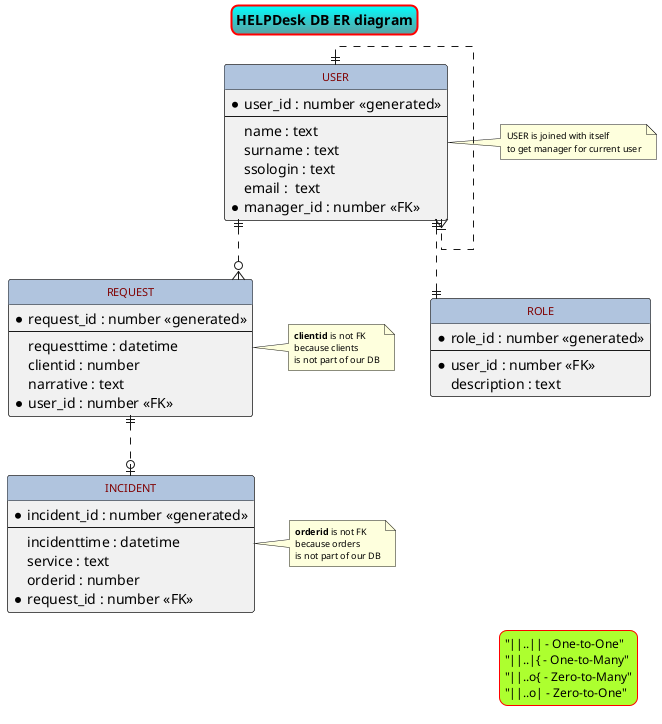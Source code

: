 @startuml
skinparam titleBorderRoundCorner 15
skinparam titleBorderThickness 2
skinparam titleBorderColor red
skinparam titleBackgroundColor Aqua-CadetBlue
title HELPDesk DB ER diagram
' hide the spot
hide circle
' avoid problems with angled crows feet
skinparam linetype ortho
skinparam ClassHeaderBackgroundColor LightSteelBlue
skinparam classFontColor maroon
skinparam classFontSize 11
skinparam classFontName Aapex
skinparam NoteFontSize 9
skinparam LegendBackgroundColor GreenYellow
skinparam LegendBorderColor red
skinparam LegendFontSize 12

entity "USER" as user {
  *user_id : number <<generated>>
  --
  name : text
  surname : text
  ssologin : text
  email :  text
  *manager_id : number <<FK>>
}
note right: USER is joined with itself \nto get manager for current user
entity "ROLE" as role {
  *role_id : number <<generated>>
  --
  *user_id : number <<FK>>
  description : text
}
'note right: One of \n{USER, SUPERVISOR}}

entity "REQUEST" as request {
  *request_id : number <<generated>>
  --
  requesttime : datetime
  clientid : number
  narrative : text
  *user_id : number <<FK>>
}
note right: **clientid** is not FK \nbecause clients \nis not part of our DB

entity "INCIDENT" as incident {
  *incident_id : number <<generated>>
  --
  incidenttime : datetime
  service : text
  orderid : number
  *request_id : number <<FK>>
}
note right: **orderid** is not FK \nbecause orders \nis not part of our DB


user ||..|| role
user ||..|{ user
user ||..o{ request
request ||..o| incident

legend right
"||..|| - One-to-One"
"||..|{ - One-to-Many"
"||..o{ - Zero-to-Many"
"||..o| - Zero-to-One"
endlegend

@enduml